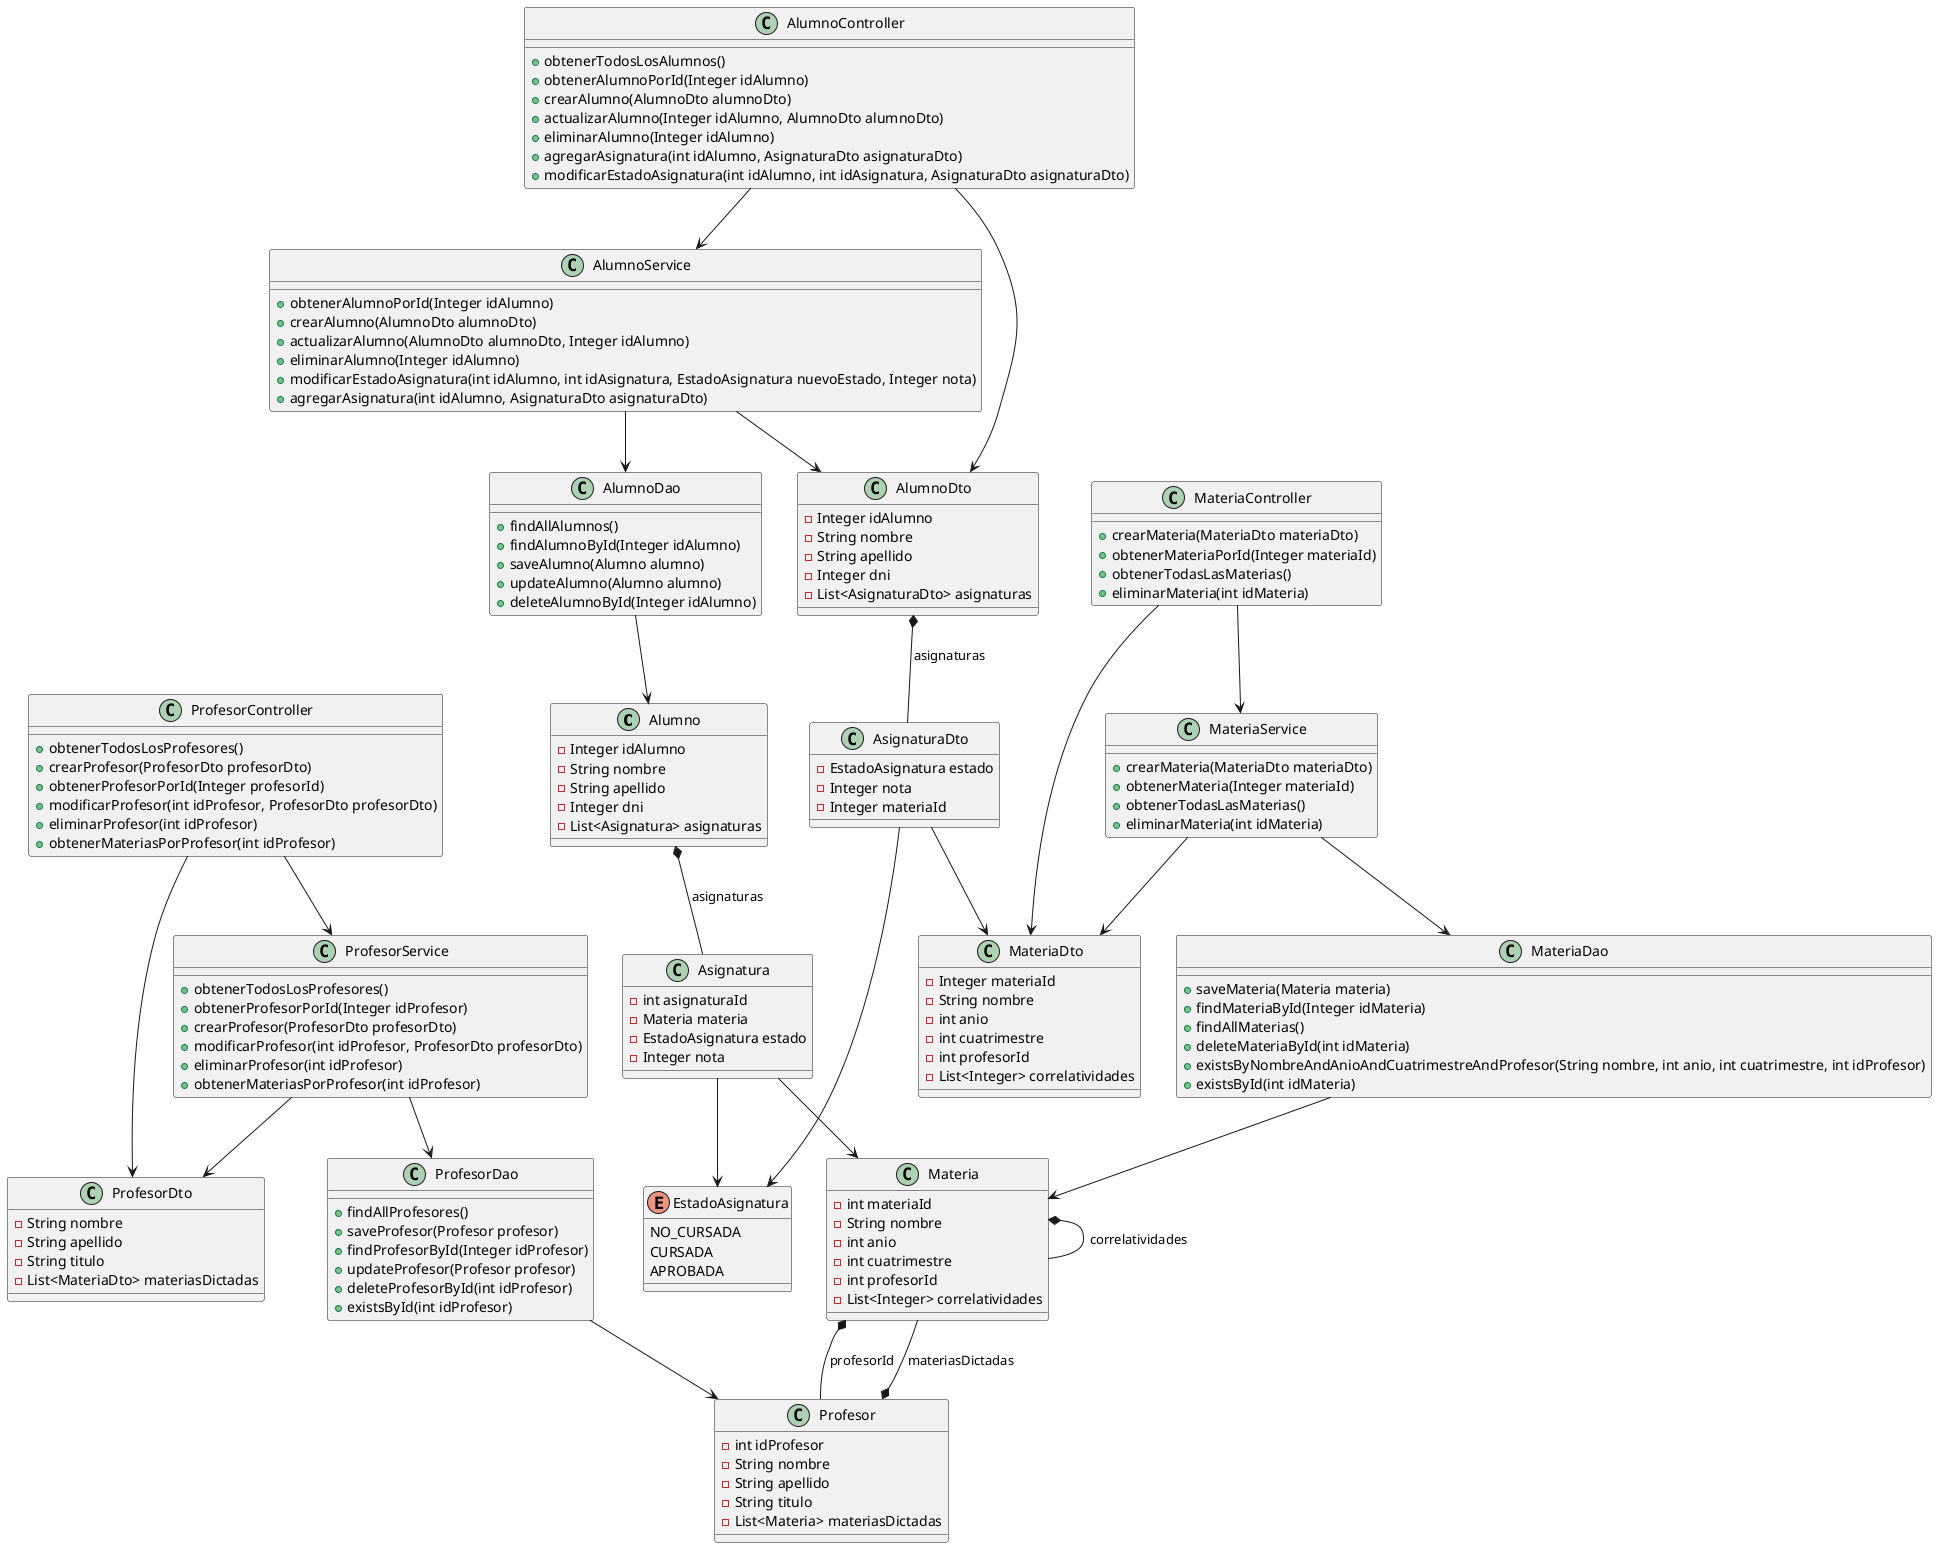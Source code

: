 @startuml sistema_universitario

' Definición de las clases de modelo
class Alumno {
    - Integer idAlumno
    - String nombre
    - String apellido
    - Integer dni
    - List<Asignatura> asignaturas
}

class Asignatura {
    - int asignaturaId
    - Materia materia
    - EstadoAsignatura estado
    - Integer nota
}

class Materia {
    - int materiaId
    - String nombre
    - int anio
    - int cuatrimestre
    - int profesorId
    - List<Integer> correlatividades
}

class Profesor {
    - int idProfesor
    - String nombre
    - String apellido
    - String titulo
    - List<Materia> materiasDictadas
}

enum EstadoAsignatura {
    NO_CURSADA
    CURSADA
    APROBADA
}

' Clases DTO
class AlumnoDto {
    - Integer idAlumno
    - String nombre
    - String apellido
    - Integer dni
    - List<AsignaturaDto> asignaturas
}

class AsignaturaDto {
    - EstadoAsignatura estado
    - Integer nota
    - Integer materiaId
}

class MateriaDto {
    - Integer materiaId
    - String nombre
    - int anio
    - int cuatrimestre
    - int profesorId
    - List<Integer> correlatividades
}

class ProfesorDto {
    - String nombre
    - String apellido
    - String titulo
    - List<MateriaDto> materiasDictadas
}

' Clases de Servicios (Services)
class AlumnoService {
    + obtenerAlumnoPorId(Integer idAlumno)
    + crearAlumno(AlumnoDto alumnoDto)
    + actualizarAlumno(AlumnoDto alumnoDto, Integer idAlumno)
    + eliminarAlumno(Integer idAlumno)
    + modificarEstadoAsignatura(int idAlumno, int idAsignatura, EstadoAsignatura nuevoEstado, Integer nota)
    + agregarAsignatura(int idAlumno, AsignaturaDto asignaturaDto)
}

class MateriaService {
    + crearMateria(MateriaDto materiaDto)
    + obtenerMateria(Integer materiaId)
    + obtenerTodasLasMaterias()
    + eliminarMateria(int idMateria)
}

class ProfesorService {
    + obtenerTodosLosProfesores()
    + obtenerProfesorPorId(Integer idProfesor)
    + crearProfesor(ProfesorDto profesorDto)
    + modificarProfesor(int idProfesor, ProfesorDto profesorDto)
    + eliminarProfesor(int idProfesor)
    + obtenerMateriasPorProfesor(int idProfesor)
}

' Clases de DAO
class AlumnoDao {
    + findAllAlumnos()
    + findAlumnoById(Integer idAlumno)
    + saveAlumno(Alumno alumno)
    + updateAlumno(Alumno alumno)
    + deleteAlumnoById(Integer idAlumno)
}

class MateriaDao {
    + saveMateria(Materia materia)
    + findMateriaById(Integer idMateria)
    + findAllMaterias()
    + deleteMateriaById(int idMateria)
    + existsByNombreAndAnioAndCuatrimestreAndProfesor(String nombre, int anio, int cuatrimestre, int idProfesor)
    + existsById(int idMateria)
}

class ProfesorDao {
    + findAllProfesores()
    + saveProfesor(Profesor profesor)
    + findProfesorById(Integer idProfesor)
    + updateProfesor(Profesor profesor)
    + deleteProfesorById(int idProfesor)
    + existsById(int idProfesor)
}

' Clases de Controladores
class AlumnoController {
    + obtenerTodosLosAlumnos()
    + obtenerAlumnoPorId(Integer idAlumno)
    + crearAlumno(AlumnoDto alumnoDto)
    + actualizarAlumno(Integer idAlumno, AlumnoDto alumnoDto)
    + eliminarAlumno(Integer idAlumno)
    + agregarAsignatura(int idAlumno, AsignaturaDto asignaturaDto)
    + modificarEstadoAsignatura(int idAlumno, int idAsignatura, AsignaturaDto asignaturaDto)

}

class MateriaController {
    + crearMateria(MateriaDto materiaDto)
    + obtenerMateriaPorId(Integer materiaId)
    + obtenerTodasLasMaterias()
    + eliminarMateria(int idMateria)
}

class ProfesorController {
    + obtenerTodosLosProfesores()
    + crearProfesor(ProfesorDto profesorDto)
    + obtenerProfesorPorId(Integer profesorId)
    + modificarProfesor(int idProfesor, ProfesorDto profesorDto)
    + eliminarProfesor(int idProfesor)
    + obtenerMateriasPorProfesor(int idProfesor)
}

' Relaciones entre las clases
Alumno *-- Asignatura : "asignaturas"
Asignatura --> Materia
AlumnoDto *-- AsignaturaDto : "asignaturas"
Asignatura --> EstadoAsignatura
AsignaturaDto --> EstadoAsignatura
AsignaturaDto --> MateriaDto
Materia *-- Profesor : "profesorId"
Profesor *-- Materia : "materiasDictadas"
Materia *-- Materia : "correlatividades"

AlumnoController --> AlumnoService
AlumnoService --> AlumnoDao
AlumnoDao --> Alumno

AlumnoController --> AlumnoDto
AlumnoService --> AlumnoDto

MateriaController --> MateriaService
MateriaService --> MateriaDao
MateriaDao --> Materia

MateriaController --> MateriaDto
MateriaService --> MateriaDto

ProfesorController --> ProfesorService
ProfesorService --> ProfesorDao
ProfesorDao --> Profesor

ProfesorController --> ProfesorDto
ProfesorService --> ProfesorDto

@enduml
